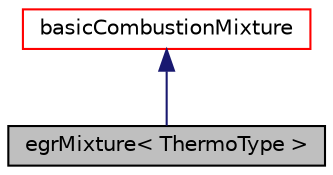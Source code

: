 digraph "egrMixture&lt; ThermoType &gt;"
{
  bgcolor="transparent";
  edge [fontname="Helvetica",fontsize="10",labelfontname="Helvetica",labelfontsize="10"];
  node [fontname="Helvetica",fontsize="10",shape=record];
  Node4 [label="egrMixture\< ThermoType \>",height=0.2,width=0.4,color="black", fillcolor="grey75", style="filled", fontcolor="black"];
  Node5 -> Node4 [dir="back",color="midnightblue",fontsize="10",style="solid",fontname="Helvetica"];
  Node5 [label="basicCombustionMixture",height=0.2,width=0.4,color="red",URL="$a31465.html",tooltip="Specialization of the basicSpecieMixture for combustion. "];
}
